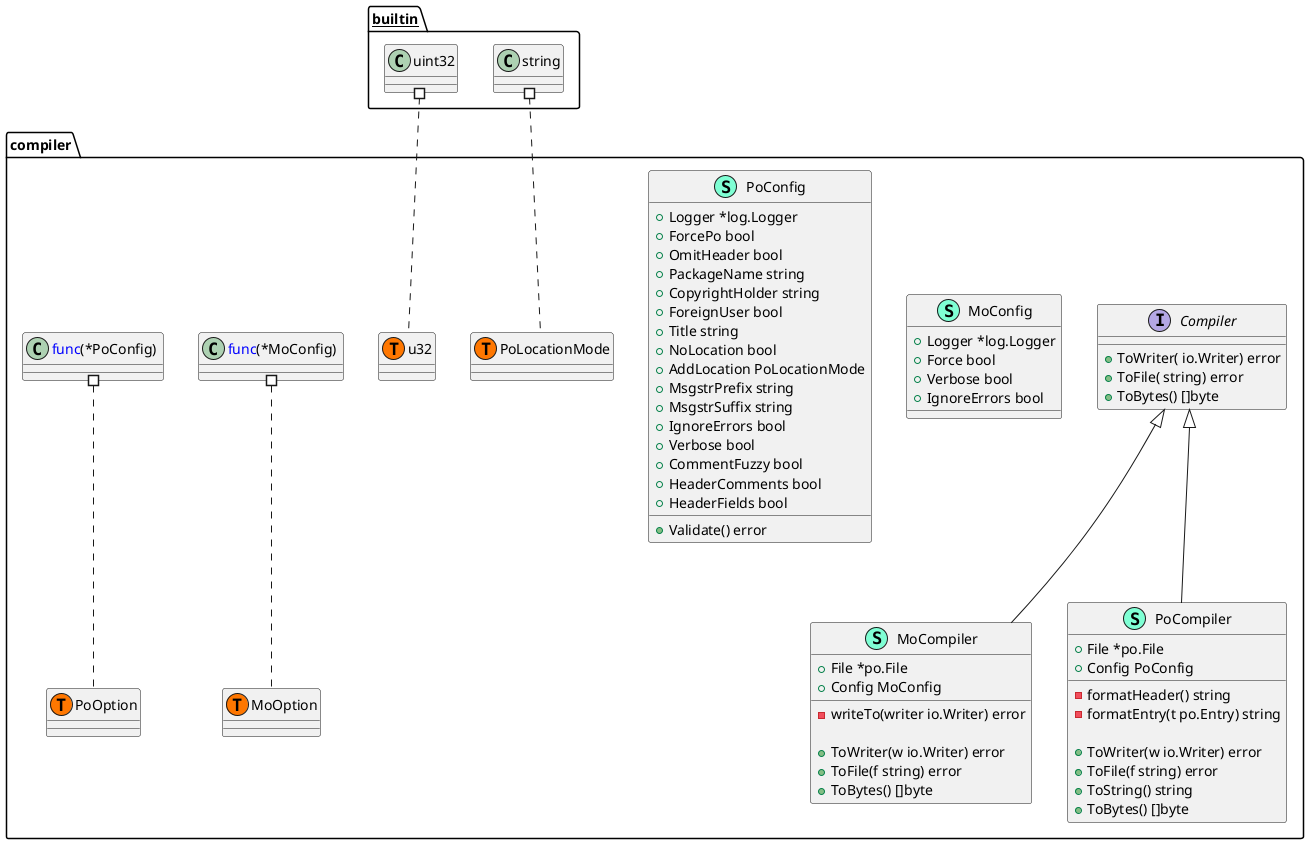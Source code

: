 @startuml
namespace compiler {
    interface Compiler  {
        + ToWriter( io.Writer) error
        + ToFile( string) error
        + ToBytes() []byte

    }
    class MoCompiler << (S,Aquamarine) >> {
        + File *po.File
        + Config MoConfig

        - writeTo(writer io.Writer) error

        + ToWriter(w io.Writer) error
        + ToFile(f string) error
        + ToBytes() []byte

    }
    class MoConfig << (S,Aquamarine) >> {
        + Logger *log.Logger
        + Force bool
        + Verbose bool
        + IgnoreErrors bool

    }
    class PoCompiler << (S,Aquamarine) >> {
        + File *po.File
        + Config PoConfig

        - formatHeader() string
        - formatEntry(t po.Entry) string

        + ToWriter(w io.Writer) error
        + ToFile(f string) error
        + ToString() string
        + ToBytes() []byte

    }
    class PoConfig << (S,Aquamarine) >> {
        + Logger *log.Logger
        + ForcePo bool
        + OmitHeader bool
        + PackageName string
        + CopyrightHolder string
        + ForeignUser bool
        + Title string
        + NoLocation bool
        + AddLocation PoLocationMode
        + MsgstrPrefix string
        + MsgstrSuffix string
        + IgnoreErrors bool
        + Verbose bool
        + CommentFuzzy bool
        + HeaderComments bool
        + HeaderFields bool

        + Validate() error

    }
    class compiler.MoOption << (T, #FF7700) >>  {
    }
    class compiler.PoLocationMode << (T, #FF7700) >>  {
    }
    class compiler.PoOption << (T, #FF7700) >>  {
    }
    class compiler.u32 << (T, #FF7700) >>  {
    }
}

"compiler.Compiler" <|-- "compiler.MoCompiler"
"compiler.Compiler" <|-- "compiler.PoCompiler"

"__builtin__.string" #.. "compiler.PoLocationMode"
"__builtin__.uint32" #.. "compiler.u32"
"compiler.<font color=blue>func</font>(*MoConfig) " #.. "compiler.MoOption"
"compiler.<font color=blue>func</font>(*PoConfig) " #.. "compiler.PoOption"
@enduml
